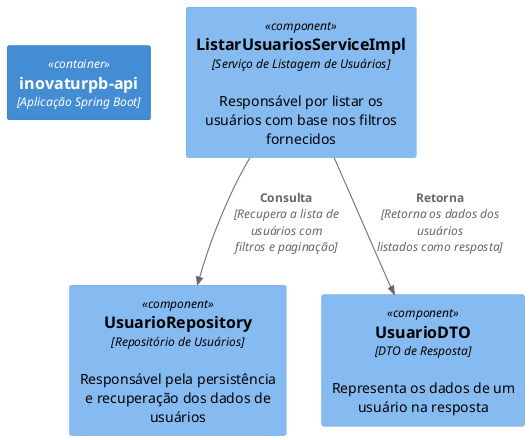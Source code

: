 @startuml
!define C4_COMPONENT
!include <C4/C4_Component.puml>

Container(app, "inovaturpb-api", "Aplicação Spring Boot")

' Componentes envolvidos no processo de listagem de usuários
Component(service, "ListarUsuariosServiceImpl", "Serviço de Listagem de Usuários", "Responsável por listar os usuários com base nos filtros fornecidos")

' Repositório de usuários
Component(usuarioRepository, "UsuarioRepository", "Repositório de Usuários", "Responsável pela persistência e recuperação dos dados de usuários")

' DTO de saída para usuários listados
Component(usuarioDTO, "UsuarioDTO", "DTO de Resposta", "Representa os dados de um usuário na resposta")

' Relacionamentos
Rel(service, usuarioRepository, "Consulta", "Recupera a lista de usuários com filtros e paginação")
Rel(service, usuarioDTO, "Retorna", "Retorna os dados dos usuários listados como resposta")

@enduml
